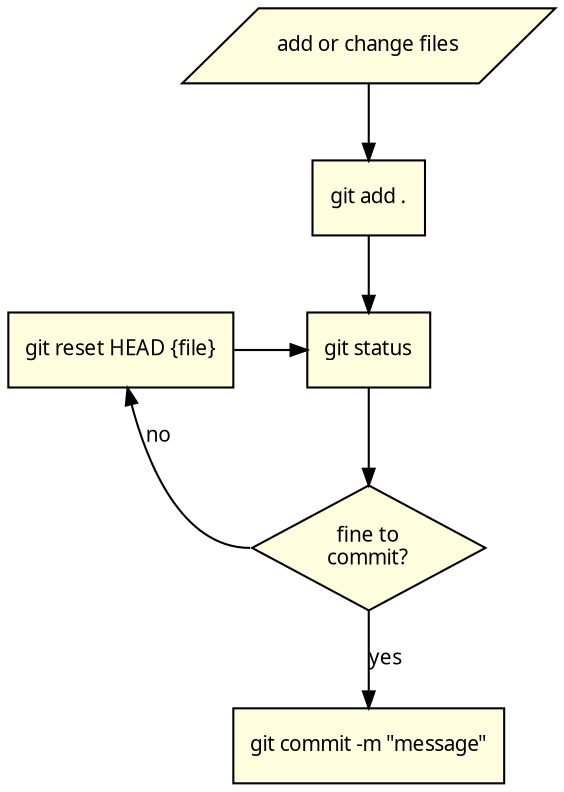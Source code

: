 digraph commonworkflow {
    edge [
        arrowsize = 0.8,
        fontname = "Verdana",
        fontsize = 10
    ];

    node [
        shape = rect,
        style = filled,
        fillcolor = lightyellow,
        fontname = "Verdana",
        fontsize = 10
    ];

    // decisions
    fine_to_commit [shape = diamond, label = "fine to\ncommit?"]

    // actions
    add_or_change[shape = parallelogram, label = "add or change files"]

    // gits
    git_add [label = "git add ."]
    git_status [label = "git status"]
    git_reset [label = "git reset HEAD {file}"]
    git_commit [label = "git commit -m \"message\""]

    // relations
    add_or_change -> git_add
    git_add -> git_status
    git_status -> fine_to_commit
    fine_to_commit -> git_commit [label = "yes"]
    fine_to_commit:w -> git_reset [label = "no", constraint = false]
    git_reset -> git_status

    // put git_reset and git_status in the same row
    { rank = same; git_reset; git_status; }
}
